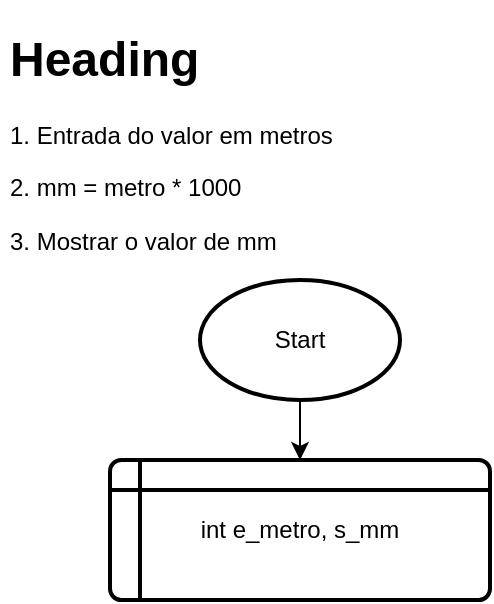 <mxfile version="16.5.1" type="device"><diagram id="XaJslw3bAQweCChLA31z" name="Página-1"><mxGraphModel dx="306" dy="380" grid="1" gridSize="10" guides="1" tooltips="1" connect="1" arrows="1" fold="1" page="1" pageScale="1" pageWidth="827" pageHeight="1169" math="0" shadow="0"><root><mxCell id="0"/><mxCell id="1" parent="0"/><mxCell id="0f4cMVr7PxP0g30nACdG-1" value="&lt;h1&gt;Heading&lt;/h1&gt;&lt;p&gt;1. Entrada do valor em metros&lt;/p&gt;&lt;p&gt;2. mm = metro * 1000&lt;/p&gt;&lt;p&gt;3. Mostrar o valor de mm&lt;/p&gt;" style="text;html=1;strokeColor=none;fillColor=none;spacing=5;spacingTop=-20;whiteSpace=wrap;overflow=hidden;rounded=0;" vertex="1" parent="1"><mxGeometry x="10" y="50" width="190" height="120" as="geometry"/></mxCell><mxCell id="0f4cMVr7PxP0g30nACdG-4" style="edgeStyle=orthogonalEdgeStyle;rounded=0;orthogonalLoop=1;jettySize=auto;html=1;entryX=0.5;entryY=0;entryDx=0;entryDy=0;" edge="1" parent="1" source="0f4cMVr7PxP0g30nACdG-2" target="0f4cMVr7PxP0g30nACdG-3"><mxGeometry relative="1" as="geometry"/></mxCell><mxCell id="0f4cMVr7PxP0g30nACdG-2" value="Start" style="strokeWidth=2;html=1;shape=mxgraph.flowchart.start_1;whiteSpace=wrap;" vertex="1" parent="1"><mxGeometry x="110" y="180" width="100" height="60" as="geometry"/></mxCell><mxCell id="0f4cMVr7PxP0g30nACdG-3" value="int e_metro, s_mm" style="shape=internalStorage;whiteSpace=wrap;html=1;dx=15;dy=15;rounded=1;arcSize=8;strokeWidth=2;" vertex="1" parent="1"><mxGeometry x="65" y="270" width="190" height="70" as="geometry"/></mxCell></root></mxGraphModel></diagram></mxfile>